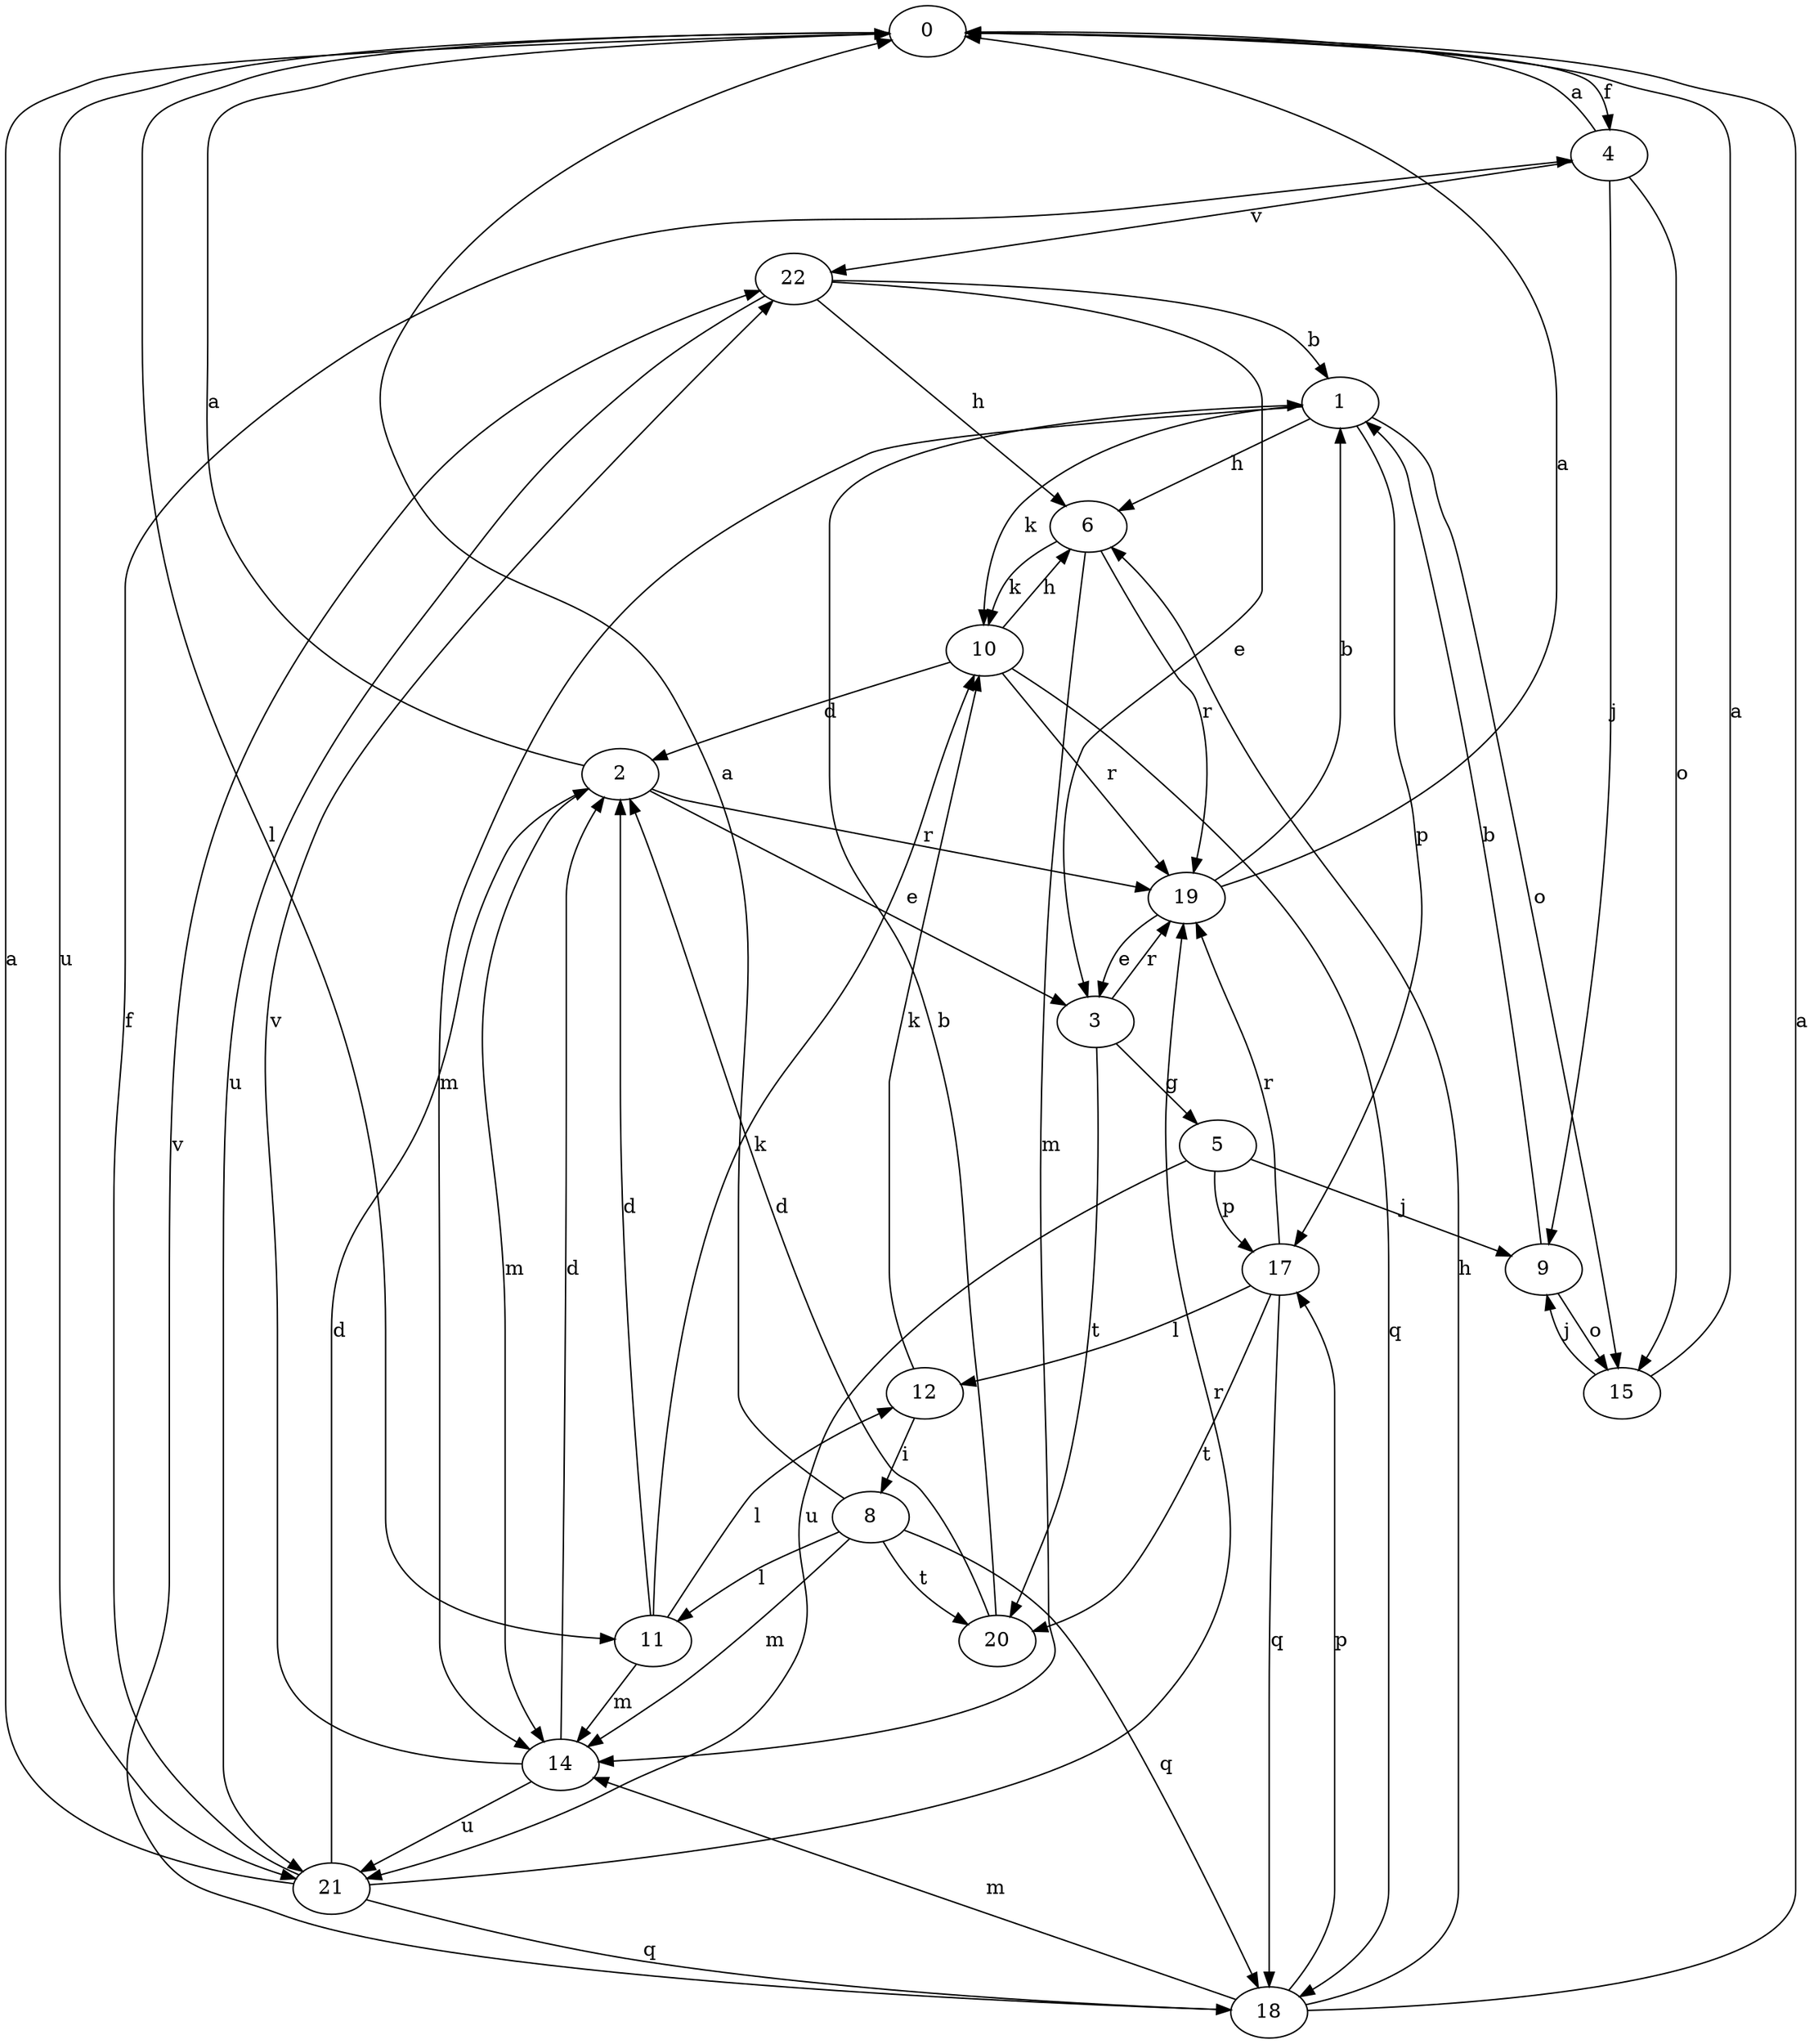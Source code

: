 strict digraph  {
0;
1;
2;
3;
4;
5;
6;
8;
9;
10;
11;
12;
14;
15;
17;
18;
19;
20;
21;
22;
0 -> 4  [label=f];
0 -> 11  [label=l];
0 -> 21  [label=u];
1 -> 6  [label=h];
1 -> 10  [label=k];
1 -> 14  [label=m];
1 -> 15  [label=o];
1 -> 17  [label=p];
2 -> 0  [label=a];
2 -> 3  [label=e];
2 -> 14  [label=m];
2 -> 19  [label=r];
3 -> 5  [label=g];
3 -> 19  [label=r];
3 -> 20  [label=t];
4 -> 0  [label=a];
4 -> 9  [label=j];
4 -> 15  [label=o];
4 -> 22  [label=v];
5 -> 9  [label=j];
5 -> 17  [label=p];
5 -> 21  [label=u];
6 -> 10  [label=k];
6 -> 14  [label=m];
6 -> 19  [label=r];
8 -> 0  [label=a];
8 -> 11  [label=l];
8 -> 14  [label=m];
8 -> 18  [label=q];
8 -> 20  [label=t];
9 -> 1  [label=b];
9 -> 15  [label=o];
10 -> 2  [label=d];
10 -> 6  [label=h];
10 -> 18  [label=q];
10 -> 19  [label=r];
11 -> 2  [label=d];
11 -> 10  [label=k];
11 -> 12  [label=l];
11 -> 14  [label=m];
12 -> 8  [label=i];
12 -> 10  [label=k];
14 -> 2  [label=d];
14 -> 21  [label=u];
14 -> 22  [label=v];
15 -> 0  [label=a];
15 -> 9  [label=j];
17 -> 12  [label=l];
17 -> 18  [label=q];
17 -> 19  [label=r];
17 -> 20  [label=t];
18 -> 0  [label=a];
18 -> 6  [label=h];
18 -> 14  [label=m];
18 -> 17  [label=p];
18 -> 22  [label=v];
19 -> 0  [label=a];
19 -> 1  [label=b];
19 -> 3  [label=e];
20 -> 1  [label=b];
20 -> 2  [label=d];
21 -> 0  [label=a];
21 -> 2  [label=d];
21 -> 4  [label=f];
21 -> 18  [label=q];
21 -> 19  [label=r];
22 -> 1  [label=b];
22 -> 3  [label=e];
22 -> 6  [label=h];
22 -> 21  [label=u];
}
